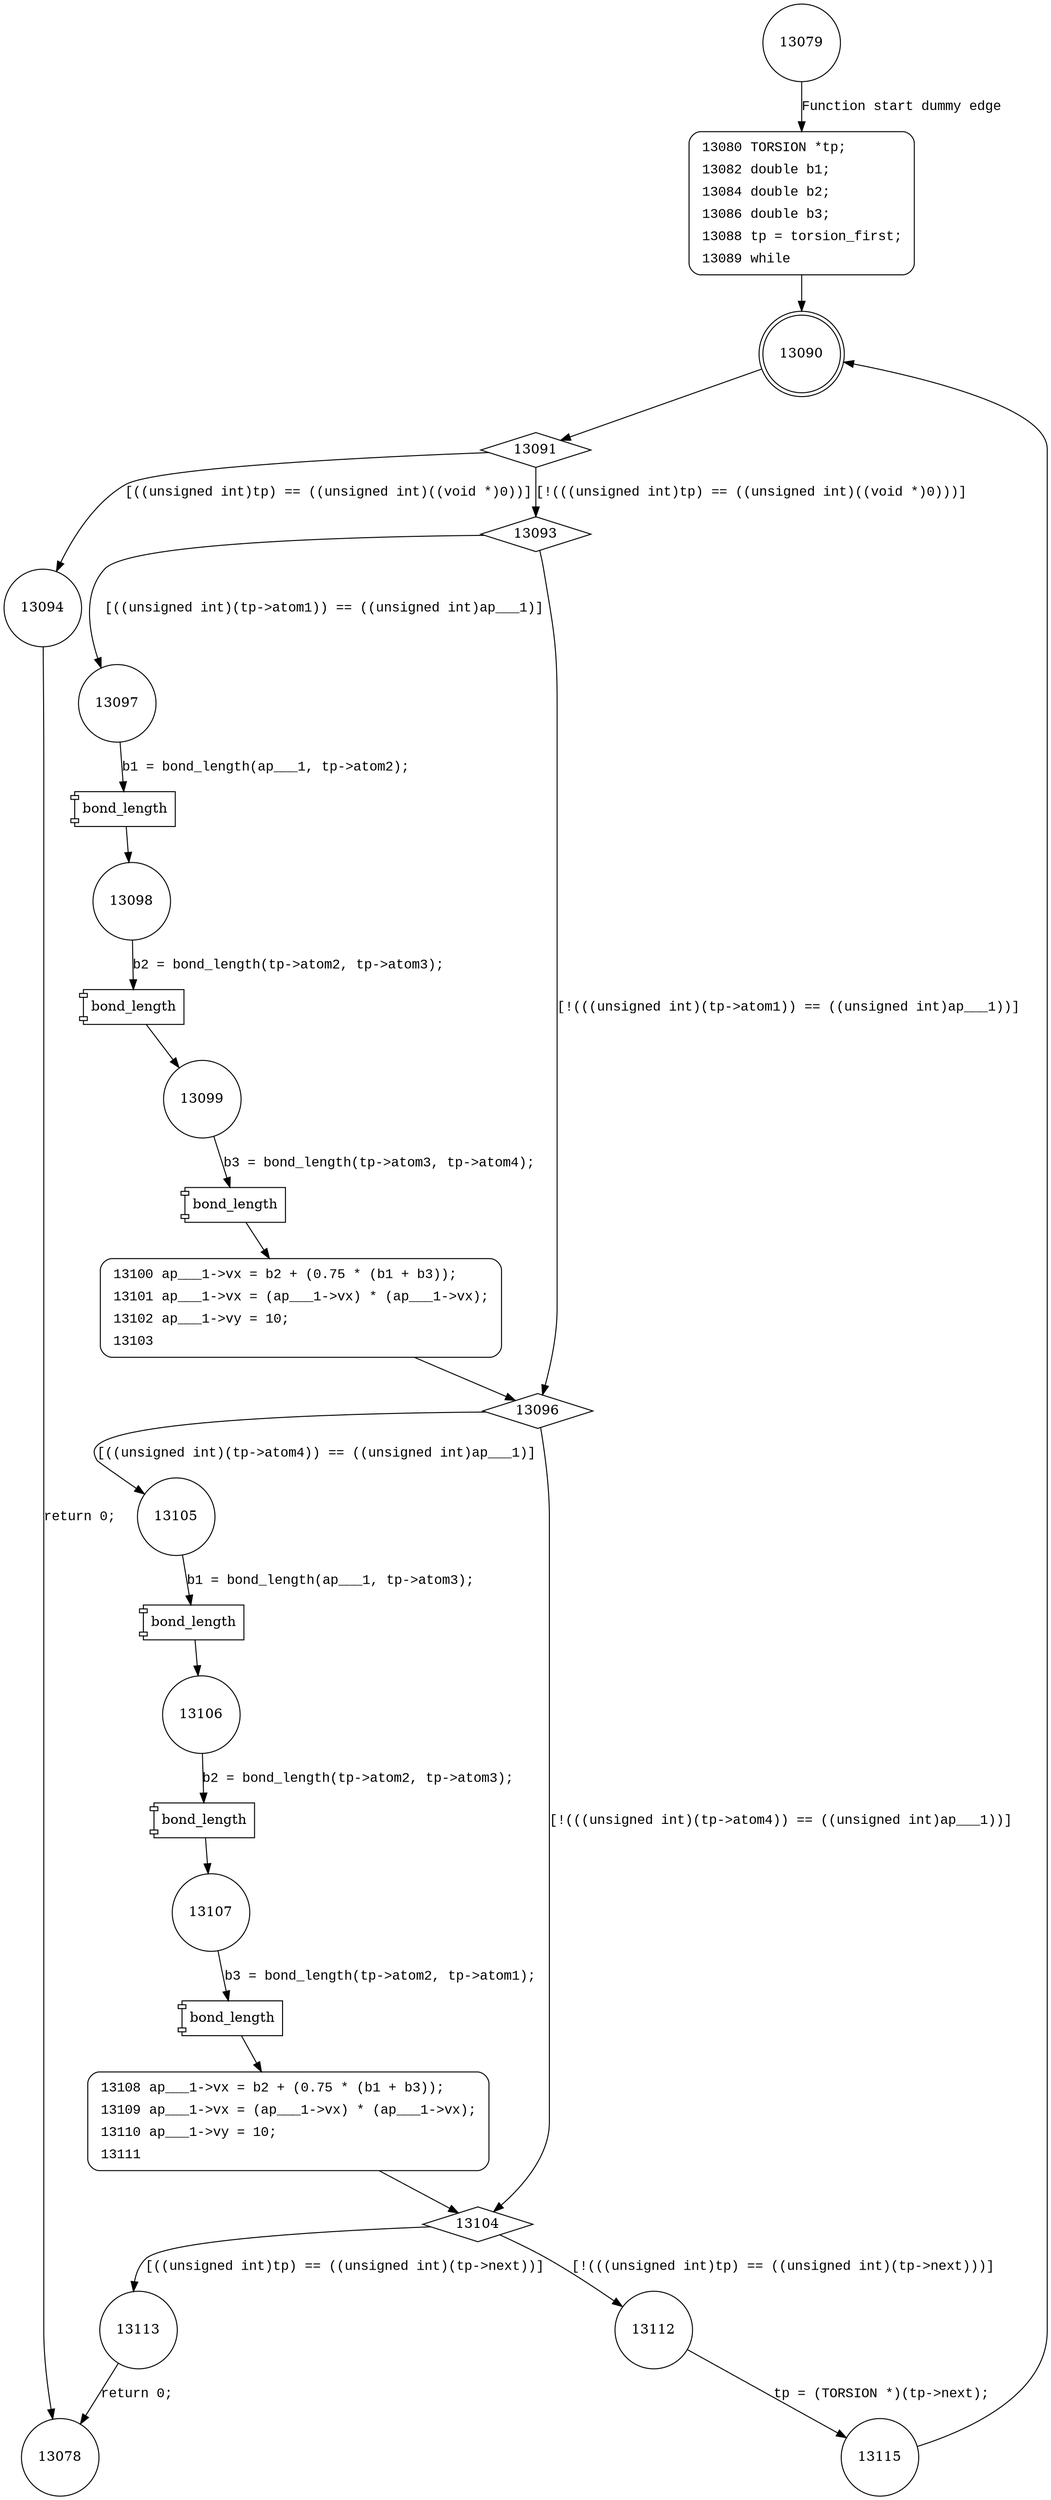 digraph gsdg_torsion {
13079 [shape="circle"]
13080 [shape="circle"]
13090 [shape="doublecircle"]
13091 [shape="diamond"]
13093 [shape="diamond"]
13094 [shape="circle"]
13096 [shape="diamond"]
13097 [shape="circle"]
13098 [shape="circle"]
13099 [shape="circle"]
13100 [shape="circle"]
13104 [shape="diamond"]
13105 [shape="circle"]
13106 [shape="circle"]
13107 [shape="circle"]
13108 [shape="circle"]
13112 [shape="circle"]
13113 [shape="circle"]
13115 [shape="circle"]
13078 [shape="circle"]
13080 [style="filled,bold" penwidth="1" fillcolor="white" fontname="Courier New" shape="Mrecord" label=<<table border="0" cellborder="0" cellpadding="3" bgcolor="white"><tr><td align="right">13080</td><td align="left">TORSION *tp;</td></tr><tr><td align="right">13082</td><td align="left">double b1;</td></tr><tr><td align="right">13084</td><td align="left">double b2;</td></tr><tr><td align="right">13086</td><td align="left">double b3;</td></tr><tr><td align="right">13088</td><td align="left">tp = torsion_first;</td></tr><tr><td align="right">13089</td><td align="left">while</td></tr></table>>]
13080 -> 13090[label=""]
13100 [style="filled,bold" penwidth="1" fillcolor="white" fontname="Courier New" shape="Mrecord" label=<<table border="0" cellborder="0" cellpadding="3" bgcolor="white"><tr><td align="right">13100</td><td align="left">ap___1-&gt;vx = b2 + (0.75 * (b1 + b3));</td></tr><tr><td align="right">13101</td><td align="left">ap___1-&gt;vx = (ap___1-&gt;vx) * (ap___1-&gt;vx);</td></tr><tr><td align="right">13102</td><td align="left">ap___1-&gt;vy = 10;</td></tr><tr><td align="right">13103</td><td align="left"></td></tr></table>>]
13100 -> 13096[label=""]
13108 [style="filled,bold" penwidth="1" fillcolor="white" fontname="Courier New" shape="Mrecord" label=<<table border="0" cellborder="0" cellpadding="3" bgcolor="white"><tr><td align="right">13108</td><td align="left">ap___1-&gt;vx = b2 + (0.75 * (b1 + b3));</td></tr><tr><td align="right">13109</td><td align="left">ap___1-&gt;vx = (ap___1-&gt;vx) * (ap___1-&gt;vx);</td></tr><tr><td align="right">13110</td><td align="left">ap___1-&gt;vy = 10;</td></tr><tr><td align="right">13111</td><td align="left"></td></tr></table>>]
13108 -> 13104[label=""]
13079 -> 13080 [label="Function start dummy edge" fontname="Courier New"]
13090 -> 13091 [label="" fontname="Courier New"]
13091 -> 13093 [label="[!(((unsigned int)tp) == ((unsigned int)((void *)0)))]" fontname="Courier New"]
13091 -> 13094 [label="[((unsigned int)tp) == ((unsigned int)((void *)0))]" fontname="Courier New"]
13093 -> 13096 [label="[!(((unsigned int)(tp->atom1)) == ((unsigned int)ap___1))]" fontname="Courier New"]
13093 -> 13097 [label="[((unsigned int)(tp->atom1)) == ((unsigned int)ap___1)]" fontname="Courier New"]
100396 [shape="component" label="bond_length"]
13097 -> 100396 [label="b1 = bond_length(ap___1, tp->atom2);" fontname="Courier New"]
100396 -> 13098 [label="" fontname="Courier New"]
100397 [shape="component" label="bond_length"]
13098 -> 100397 [label="b2 = bond_length(tp->atom2, tp->atom3);" fontname="Courier New"]
100397 -> 13099 [label="" fontname="Courier New"]
100398 [shape="component" label="bond_length"]
13099 -> 100398 [label="b3 = bond_length(tp->atom3, tp->atom4);" fontname="Courier New"]
100398 -> 13100 [label="" fontname="Courier New"]
13096 -> 13104 [label="[!(((unsigned int)(tp->atom4)) == ((unsigned int)ap___1))]" fontname="Courier New"]
13096 -> 13105 [label="[((unsigned int)(tp->atom4)) == ((unsigned int)ap___1)]" fontname="Courier New"]
100399 [shape="component" label="bond_length"]
13105 -> 100399 [label="b1 = bond_length(ap___1, tp->atom3);" fontname="Courier New"]
100399 -> 13106 [label="" fontname="Courier New"]
100400 [shape="component" label="bond_length"]
13106 -> 100400 [label="b2 = bond_length(tp->atom2, tp->atom3);" fontname="Courier New"]
100400 -> 13107 [label="" fontname="Courier New"]
100401 [shape="component" label="bond_length"]
13107 -> 100401 [label="b3 = bond_length(tp->atom2, tp->atom1);" fontname="Courier New"]
100401 -> 13108 [label="" fontname="Courier New"]
13104 -> 13112 [label="[!(((unsigned int)tp) == ((unsigned int)(tp->next)))]" fontname="Courier New"]
13104 -> 13113 [label="[((unsigned int)tp) == ((unsigned int)(tp->next))]" fontname="Courier New"]
13112 -> 13115 [label="tp = (TORSION *)(tp->next);" fontname="Courier New"]
13094 -> 13078 [label="return 0;" fontname="Courier New"]
13113 -> 13078 [label="return 0;" fontname="Courier New"]
13115 -> 13090 [label="" fontname="Courier New"]
}